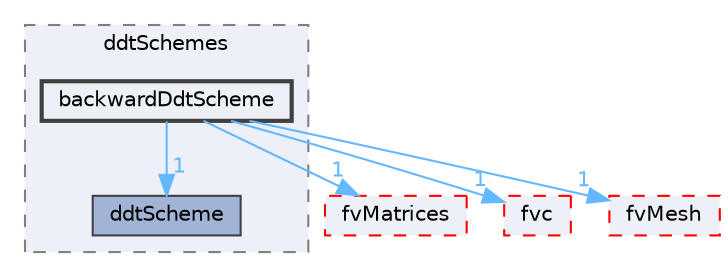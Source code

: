 digraph "src/finiteVolume/finiteVolume/ddtSchemes/backwardDdtScheme"
{
 // LATEX_PDF_SIZE
  bgcolor="transparent";
  edge [fontname=Helvetica,fontsize=10,labelfontname=Helvetica,labelfontsize=10];
  node [fontname=Helvetica,fontsize=10,shape=box,height=0.2,width=0.4];
  compound=true
  subgraph clusterdir_91771073560c986101bf22be7764122a {
    graph [ bgcolor="#edf0f7", pencolor="grey50", label="ddtSchemes", fontname=Helvetica,fontsize=10 style="filled,dashed", URL="dir_91771073560c986101bf22be7764122a.html",tooltip=""]
  dir_20931bf3fe2fda4520b5e1e32c247b67 [label="ddtScheme", fillcolor="#a2b4d6", color="grey25", style="filled", URL="dir_20931bf3fe2fda4520b5e1e32c247b67.html",tooltip=""];
  dir_08c818630abe9d00a6afc6bc02f1f80c [label="backwardDdtScheme", fillcolor="#edf0f7", color="grey25", style="filled,bold", URL="dir_08c818630abe9d00a6afc6bc02f1f80c.html",tooltip=""];
  }
  dir_5d57e3901430bcc99a7ddac11a899224 [label="fvMatrices", fillcolor="#edf0f7", color="red", style="filled,dashed", URL="dir_5d57e3901430bcc99a7ddac11a899224.html",tooltip=""];
  dir_f4030f3362933683136e1dae328f10c0 [label="fvc", fillcolor="#edf0f7", color="red", style="filled,dashed", URL="dir_f4030f3362933683136e1dae328f10c0.html",tooltip=""];
  dir_c382fa095c9c33d8673c0dd60aaef275 [label="fvMesh", fillcolor="#edf0f7", color="red", style="filled,dashed", URL="dir_c382fa095c9c33d8673c0dd60aaef275.html",tooltip=""];
  dir_08c818630abe9d00a6afc6bc02f1f80c->dir_20931bf3fe2fda4520b5e1e32c247b67 [headlabel="1", labeldistance=1.5 headhref="dir_000181_000821.html" href="dir_000181_000821.html" color="steelblue1" fontcolor="steelblue1"];
  dir_08c818630abe9d00a6afc6bc02f1f80c->dir_5d57e3901430bcc99a7ddac11a899224 [headlabel="1", labeldistance=1.5 headhref="dir_000181_001542.html" href="dir_000181_001542.html" color="steelblue1" fontcolor="steelblue1"];
  dir_08c818630abe9d00a6afc6bc02f1f80c->dir_c382fa095c9c33d8673c0dd60aaef275 [headlabel="1", labeldistance=1.5 headhref="dir_000181_001544.html" href="dir_000181_001544.html" color="steelblue1" fontcolor="steelblue1"];
  dir_08c818630abe9d00a6afc6bc02f1f80c->dir_f4030f3362933683136e1dae328f10c0 [headlabel="1", labeldistance=1.5 headhref="dir_000181_001534.html" href="dir_000181_001534.html" color="steelblue1" fontcolor="steelblue1"];
}
